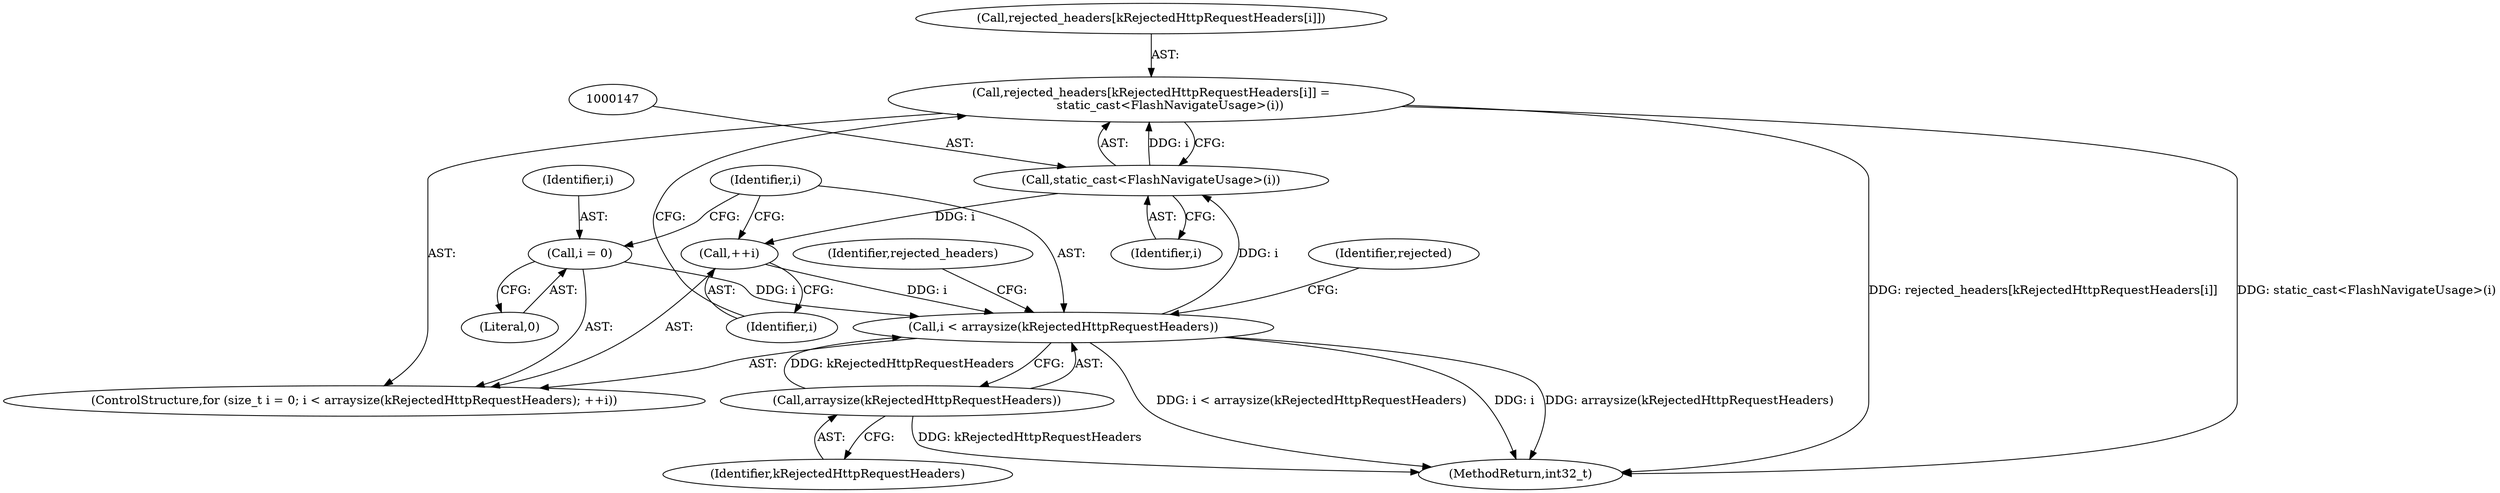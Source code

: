 digraph "0_Chrome_59296d9276ffcc8bced092828210748d2ed19ab0@array" {
"1000140" [label="(Call,rejected_headers[kRejectedHttpRequestHeaders[i]] =\n          static_cast<FlashNavigateUsage>(i))"];
"1000146" [label="(Call,static_cast<FlashNavigateUsage>(i))"];
"1000134" [label="(Call,i < arraysize(kRejectedHttpRequestHeaders))"];
"1000131" [label="(Call,i = 0)"];
"1000138" [label="(Call,++i)"];
"1000136" [label="(Call,arraysize(kRejectedHttpRequestHeaders))"];
"1000141" [label="(Call,rejected_headers[kRejectedHttpRequestHeaders[i]])"];
"1000152" [label="(Identifier,rejected)"];
"1000148" [label="(Identifier,i)"];
"1000131" [label="(Call,i = 0)"];
"1000136" [label="(Call,arraysize(kRejectedHttpRequestHeaders))"];
"1000135" [label="(Identifier,i)"];
"1000129" [label="(ControlStructure,for (size_t i = 0; i < arraysize(kRejectedHttpRequestHeaders); ++i))"];
"1000134" [label="(Call,i < arraysize(kRejectedHttpRequestHeaders))"];
"1000137" [label="(Identifier,kRejectedHttpRequestHeaders)"];
"1000142" [label="(Identifier,rejected_headers)"];
"1000146" [label="(Call,static_cast<FlashNavigateUsage>(i))"];
"1000138" [label="(Call,++i)"];
"1000140" [label="(Call,rejected_headers[kRejectedHttpRequestHeaders[i]] =\n          static_cast<FlashNavigateUsage>(i))"];
"1000223" [label="(MethodReturn,int32_t)"];
"1000132" [label="(Identifier,i)"];
"1000139" [label="(Identifier,i)"];
"1000133" [label="(Literal,0)"];
"1000140" -> "1000129"  [label="AST: "];
"1000140" -> "1000146"  [label="CFG: "];
"1000141" -> "1000140"  [label="AST: "];
"1000146" -> "1000140"  [label="AST: "];
"1000139" -> "1000140"  [label="CFG: "];
"1000140" -> "1000223"  [label="DDG: rejected_headers[kRejectedHttpRequestHeaders[i]]"];
"1000140" -> "1000223"  [label="DDG: static_cast<FlashNavigateUsage>(i)"];
"1000146" -> "1000140"  [label="DDG: i"];
"1000146" -> "1000148"  [label="CFG: "];
"1000147" -> "1000146"  [label="AST: "];
"1000148" -> "1000146"  [label="AST: "];
"1000146" -> "1000138"  [label="DDG: i"];
"1000134" -> "1000146"  [label="DDG: i"];
"1000134" -> "1000129"  [label="AST: "];
"1000134" -> "1000136"  [label="CFG: "];
"1000135" -> "1000134"  [label="AST: "];
"1000136" -> "1000134"  [label="AST: "];
"1000142" -> "1000134"  [label="CFG: "];
"1000152" -> "1000134"  [label="CFG: "];
"1000134" -> "1000223"  [label="DDG: i < arraysize(kRejectedHttpRequestHeaders)"];
"1000134" -> "1000223"  [label="DDG: i"];
"1000134" -> "1000223"  [label="DDG: arraysize(kRejectedHttpRequestHeaders)"];
"1000131" -> "1000134"  [label="DDG: i"];
"1000138" -> "1000134"  [label="DDG: i"];
"1000136" -> "1000134"  [label="DDG: kRejectedHttpRequestHeaders"];
"1000131" -> "1000129"  [label="AST: "];
"1000131" -> "1000133"  [label="CFG: "];
"1000132" -> "1000131"  [label="AST: "];
"1000133" -> "1000131"  [label="AST: "];
"1000135" -> "1000131"  [label="CFG: "];
"1000138" -> "1000129"  [label="AST: "];
"1000138" -> "1000139"  [label="CFG: "];
"1000139" -> "1000138"  [label="AST: "];
"1000135" -> "1000138"  [label="CFG: "];
"1000136" -> "1000137"  [label="CFG: "];
"1000137" -> "1000136"  [label="AST: "];
"1000136" -> "1000223"  [label="DDG: kRejectedHttpRequestHeaders"];
}
